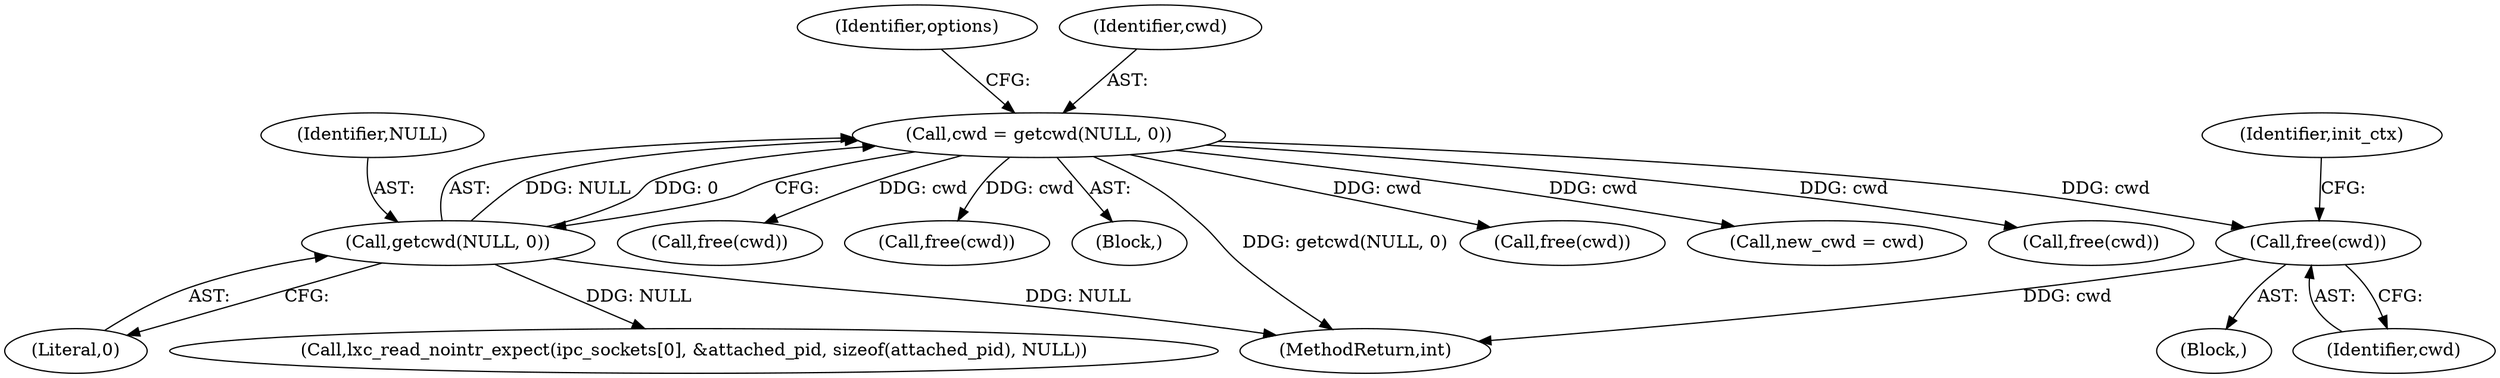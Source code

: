 digraph "0_lxc_81f466d05f2a89cb4f122ef7f593ff3f279b165c_1@API" {
"1000295" [label="(Call,free(cwd))"];
"1000242" [label="(Call,cwd = getcwd(NULL, 0))"];
"1000244" [label="(Call,getcwd(NULL, 0))"];
"1000272" [label="(Call,free(cwd))"];
"1000292" [label="(Block,)"];
"1000245" [label="(Identifier,NULL)"];
"1000312" [label="(Call,free(cwd))"];
"1000242" [label="(Call,cwd = getcwd(NULL, 0))"];
"1000134" [label="(Block,)"];
"1000295" [label="(Call,free(cwd))"];
"1000250" [label="(Identifier,options)"];
"1000695" [label="(MethodReturn,int)"];
"1000243" [label="(Identifier,cwd)"];
"1000330" [label="(Call,free(cwd))"];
"1000369" [label="(Call,lxc_read_nointr_expect(ipc_sockets[0], &attached_pid, sizeof(attached_pid), NULL))"];
"1000627" [label="(Call,new_cwd = cwd)"];
"1000246" [label="(Literal,0)"];
"1000244" [label="(Call,getcwd(NULL, 0))"];
"1000641" [label="(Call,free(cwd))"];
"1000298" [label="(Identifier,init_ctx)"];
"1000296" [label="(Identifier,cwd)"];
"1000295" -> "1000292"  [label="AST: "];
"1000295" -> "1000296"  [label="CFG: "];
"1000296" -> "1000295"  [label="AST: "];
"1000298" -> "1000295"  [label="CFG: "];
"1000295" -> "1000695"  [label="DDG: cwd"];
"1000242" -> "1000295"  [label="DDG: cwd"];
"1000242" -> "1000134"  [label="AST: "];
"1000242" -> "1000244"  [label="CFG: "];
"1000243" -> "1000242"  [label="AST: "];
"1000244" -> "1000242"  [label="AST: "];
"1000250" -> "1000242"  [label="CFG: "];
"1000242" -> "1000695"  [label="DDG: getcwd(NULL, 0)"];
"1000244" -> "1000242"  [label="DDG: NULL"];
"1000244" -> "1000242"  [label="DDG: 0"];
"1000242" -> "1000272"  [label="DDG: cwd"];
"1000242" -> "1000312"  [label="DDG: cwd"];
"1000242" -> "1000330"  [label="DDG: cwd"];
"1000242" -> "1000627"  [label="DDG: cwd"];
"1000242" -> "1000641"  [label="DDG: cwd"];
"1000244" -> "1000246"  [label="CFG: "];
"1000245" -> "1000244"  [label="AST: "];
"1000246" -> "1000244"  [label="AST: "];
"1000244" -> "1000695"  [label="DDG: NULL"];
"1000244" -> "1000369"  [label="DDG: NULL"];
}
